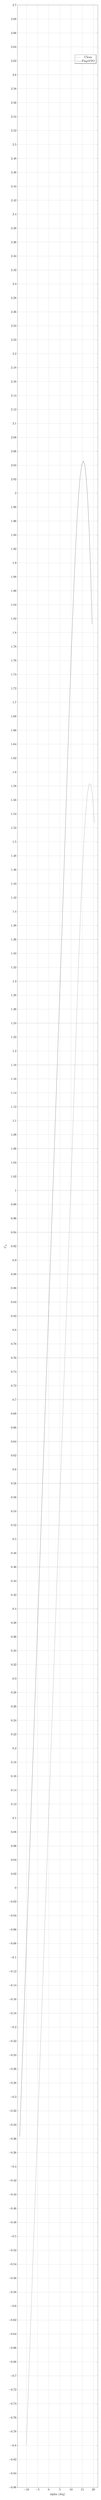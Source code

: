 %CL alpha Wing High Lift
\begin{tikzpicture}

\begin{axis}[
width=0.9\textwidth,
height=0.5\textheight,
scaled ticks=false, tick label style={/pgf/number format/fixed},
xmin=-14.0,
xmax=22,
xlabel={alpha ($\deg$)},
xmajorgrids,
ymin=-0.86,
ymax=2.7,
ylabel={C\textsubscript{L}},
ymajorgrids,
legend entries = {Clean\\Flap@TO\\}
]

\addplot [
color=black,
densely dashed
]
table[row sep=crcr]{
-10.0	-0.799\\
-9.219	-0.729\\
-8.438	-0.658\\
-7.657	-0.587\\
-6.876	-0.516\\
-6.095	-0.446\\
-5.314	-0.375\\
-4.534	-0.304\\
-3.753	-0.234\\
-2.972	-0.163\\
-2.191	-0.092\\
-1.41	-0.021\\
-0.629	0.049\\
0.152	0.12\\
0.933	0.191\\
1.714	0.262\\
2.495	0.332\\
3.276	0.403\\
4.057	0.474\\
4.838	0.545\\
5.619	0.615\\
6.399	0.686\\
7.18	0.757\\
7.961	0.827\\
8.742	0.898\\
9.523	0.969\\
10.304	1.041\\
11.085	1.114\\
11.866	1.188\\
12.647	1.261\\
13.428	1.33\\
14.209	1.395\\
14.99	1.452\\
15.771	1.502\\
16.552	1.541\\
17.332	1.569\\
18.113	1.583\\
18.894	1.582\\
19.675	1.564\\
20.456	1.527\\
};

\addplot [
color=black,
solid
]
table[row sep=crcr]{
-13.0	-0.357\\
-12.338	-0.296\\
-11.676	-0.236\\
-11.013	-0.175\\
-10.351	-0.115\\
-9.689	-0.054\\
-9.027	0.006\\
-8.365	0.067\\
-7.702	0.127\\
-7.04	0.188\\
-6.378	0.248\\
-5.716	0.309\\
-5.054	0.369\\
-4.391	0.43\\
-3.729	0.49\\
-3.067	0.551\\
-2.405	0.611\\
-1.743	0.672\\
-1.08	0.732\\
-0.418	0.792\\
0.244	0.853\\
0.906	0.913\\
1.569	0.974\\
2.231	1.034\\
2.893	1.095\\
3.555	1.155\\
4.217	1.216\\
4.88	1.276\\
5.542	1.337\\
6.204	1.398\\
6.866	1.462\\
7.528	1.526\\
8.191	1.591\\
8.853	1.655\\
9.515	1.717\\
10.177	1.777\\
10.839	1.832\\
11.502	1.884\\
12.164	1.93\\
12.826	1.97\\
13.488	2.002\\
14.15	2.026\\
14.813	2.041\\
15.475	2.046\\
16.137	2.04\\
16.799	2.022\\
17.461	1.991\\
18.124	1.946\\
18.786	1.887\\
19.448	1.812\\
};
\end{axis}
\end{tikzpicture}%

